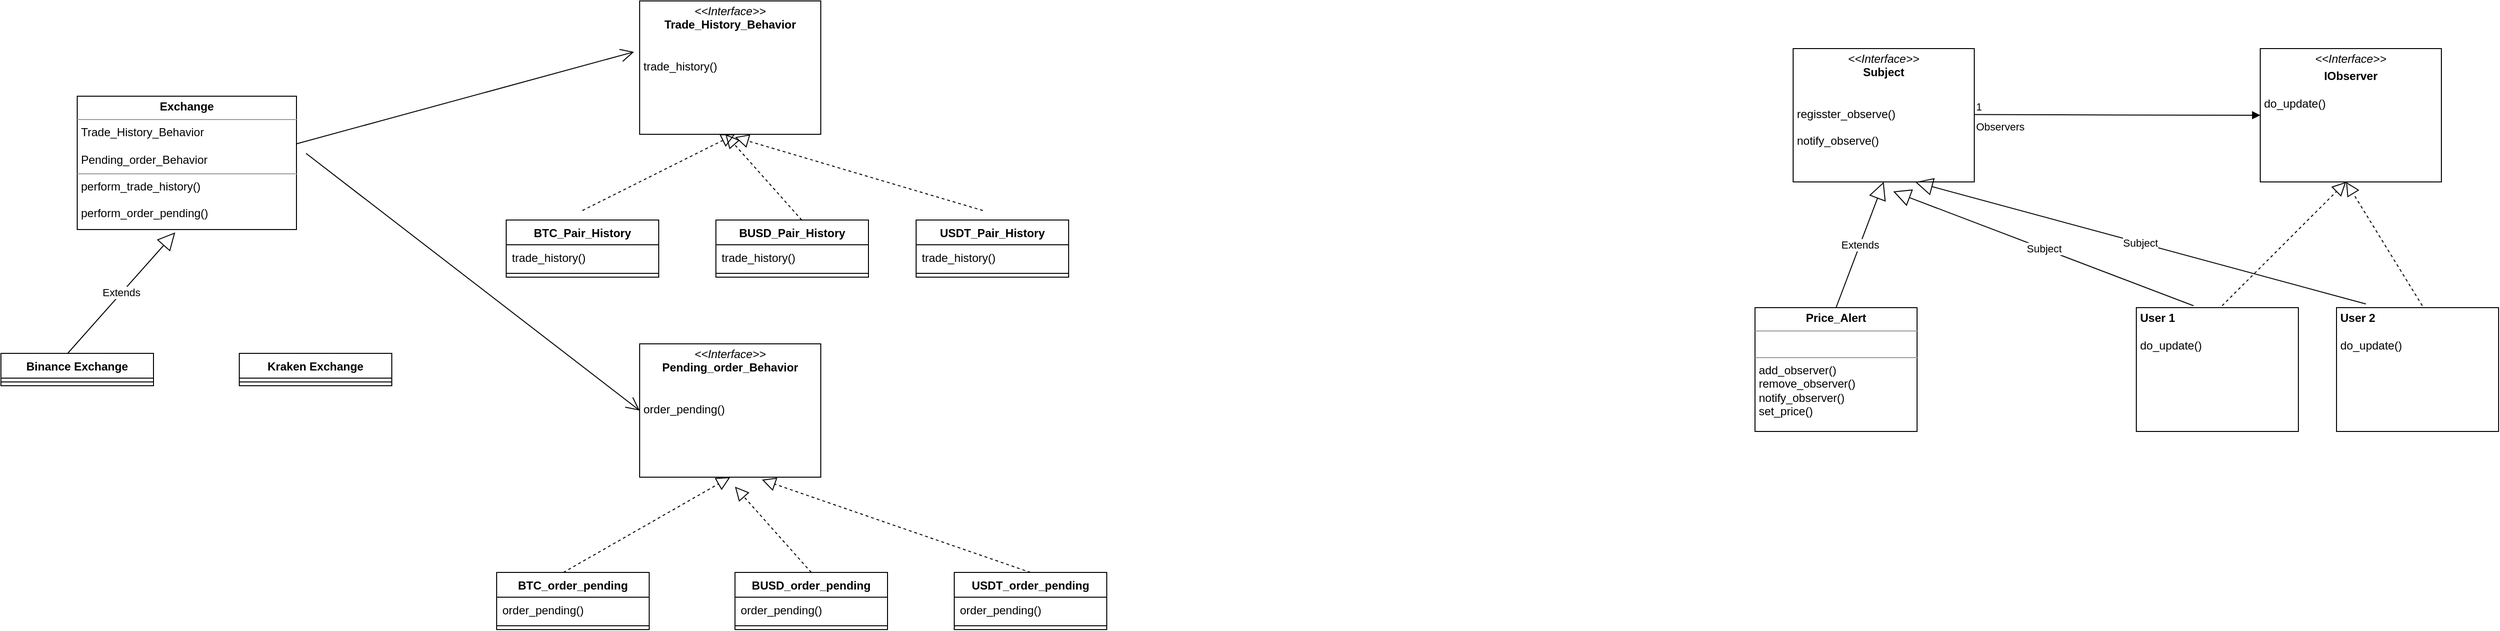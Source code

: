 <mxfile version="21.5.2" type="github">
  <diagram name="Page-1" id="w4T9-c-zakdsH0iH4GYn">
    <mxGraphModel dx="1615" dy="865" grid="1" gridSize="10" guides="1" tooltips="1" connect="1" arrows="1" fold="1" page="1" pageScale="1" pageWidth="3300" pageHeight="2339" math="0" shadow="0">
      <root>
        <mxCell id="0" />
        <mxCell id="1" parent="0" />
        <mxCell id="L4LY4rmguNBgHFEG2ncI-16" value="&lt;p style=&quot;margin:0px;margin-top:4px;text-align:center;&quot;&gt;&lt;b&gt;Exchange&lt;/b&gt;&lt;/p&gt;&lt;hr size=&quot;1&quot;&gt;&lt;p style=&quot;margin:0px;margin-left:4px;&quot;&gt;Trade_History_Behavior&lt;/p&gt;&lt;p style=&quot;margin:0px;margin-left:4px;&quot;&gt;&lt;br&gt;&lt;/p&gt;&lt;p style=&quot;margin:0px;margin-left:4px;&quot;&gt;Pending_order_Behavior&lt;/p&gt;&lt;hr size=&quot;1&quot;&gt;&lt;p style=&quot;margin:0px;margin-left:4px;&quot;&gt;perform_trade_history()&lt;/p&gt;&lt;p style=&quot;margin:0px;margin-left:4px;&quot;&gt;&lt;br&gt;&lt;/p&gt;&lt;p style=&quot;margin:0px;margin-left:4px;&quot;&gt;perform_order_pending()&lt;br&gt;&lt;/p&gt;" style="verticalAlign=top;align=left;overflow=fill;fontSize=12;fontFamily=Helvetica;html=1;whiteSpace=wrap;" vertex="1" parent="1">
          <mxGeometry x="100" y="200" width="230" height="140" as="geometry" />
        </mxCell>
        <mxCell id="L4LY4rmguNBgHFEG2ncI-18" value="&lt;p style=&quot;margin:0px;margin-top:4px;text-align:center;&quot;&gt;&lt;i&gt;&amp;lt;&amp;lt;Interface&amp;gt;&amp;gt;&lt;/i&gt;&lt;br&gt;&lt;b&gt;Trade_History_Behavior&lt;/b&gt;&lt;/p&gt;&lt;p style=&quot;margin:0px;margin-left:4px;&quot;&gt;&lt;br&gt;&lt;/p&gt;&lt;p style=&quot;margin:0px;margin-left:4px;&quot;&gt;&lt;br&gt;&lt;/p&gt;&lt;p style=&quot;margin:0px;margin-left:4px;&quot;&gt;trade_history()&lt;/p&gt;" style="verticalAlign=top;align=left;overflow=fill;fontSize=12;fontFamily=Helvetica;html=1;whiteSpace=wrap;" vertex="1" parent="1">
          <mxGeometry x="690" y="100" width="190" height="140" as="geometry" />
        </mxCell>
        <mxCell id="L4LY4rmguNBgHFEG2ncI-19" value="BTC_Pair_History" style="swimlane;fontStyle=1;align=center;verticalAlign=top;childLayout=stackLayout;horizontal=1;startSize=26;horizontalStack=0;resizeParent=1;resizeParentMax=0;resizeLast=0;collapsible=1;marginBottom=0;whiteSpace=wrap;html=1;" vertex="1" parent="1">
          <mxGeometry x="550" y="330" width="160" height="60" as="geometry" />
        </mxCell>
        <mxCell id="L4LY4rmguNBgHFEG2ncI-20" value="trade_history()" style="text;strokeColor=none;fillColor=none;align=left;verticalAlign=top;spacingLeft=4;spacingRight=4;overflow=hidden;rotatable=0;points=[[0,0.5],[1,0.5]];portConstraint=eastwest;whiteSpace=wrap;html=1;" vertex="1" parent="L4LY4rmguNBgHFEG2ncI-19">
          <mxGeometry y="26" width="160" height="26" as="geometry" />
        </mxCell>
        <mxCell id="L4LY4rmguNBgHFEG2ncI-21" value="" style="line;strokeWidth=1;fillColor=none;align=left;verticalAlign=middle;spacingTop=-1;spacingLeft=3;spacingRight=3;rotatable=0;labelPosition=right;points=[];portConstraint=eastwest;strokeColor=inherit;" vertex="1" parent="L4LY4rmguNBgHFEG2ncI-19">
          <mxGeometry y="52" width="160" height="8" as="geometry" />
        </mxCell>
        <mxCell id="L4LY4rmguNBgHFEG2ncI-23" value="BUSD_Pair_History" style="swimlane;fontStyle=1;align=center;verticalAlign=top;childLayout=stackLayout;horizontal=1;startSize=26;horizontalStack=0;resizeParent=1;resizeParentMax=0;resizeLast=0;collapsible=1;marginBottom=0;whiteSpace=wrap;html=1;" vertex="1" parent="1">
          <mxGeometry x="770" y="330" width="160" height="60" as="geometry" />
        </mxCell>
        <mxCell id="L4LY4rmguNBgHFEG2ncI-24" value="trade_history()" style="text;strokeColor=none;fillColor=none;align=left;verticalAlign=top;spacingLeft=4;spacingRight=4;overflow=hidden;rotatable=0;points=[[0,0.5],[1,0.5]];portConstraint=eastwest;whiteSpace=wrap;html=1;" vertex="1" parent="L4LY4rmguNBgHFEG2ncI-23">
          <mxGeometry y="26" width="160" height="26" as="geometry" />
        </mxCell>
        <mxCell id="L4LY4rmguNBgHFEG2ncI-25" value="" style="line;strokeWidth=1;fillColor=none;align=left;verticalAlign=middle;spacingTop=-1;spacingLeft=3;spacingRight=3;rotatable=0;labelPosition=right;points=[];portConstraint=eastwest;strokeColor=inherit;" vertex="1" parent="L4LY4rmguNBgHFEG2ncI-23">
          <mxGeometry y="52" width="160" height="8" as="geometry" />
        </mxCell>
        <mxCell id="L4LY4rmguNBgHFEG2ncI-27" value="USDT_Pair_History" style="swimlane;fontStyle=1;align=center;verticalAlign=top;childLayout=stackLayout;horizontal=1;startSize=26;horizontalStack=0;resizeParent=1;resizeParentMax=0;resizeLast=0;collapsible=1;marginBottom=0;whiteSpace=wrap;html=1;" vertex="1" parent="1">
          <mxGeometry x="980" y="330" width="160" height="60" as="geometry" />
        </mxCell>
        <mxCell id="L4LY4rmguNBgHFEG2ncI-28" value="trade_history()" style="text;strokeColor=none;fillColor=none;align=left;verticalAlign=top;spacingLeft=4;spacingRight=4;overflow=hidden;rotatable=0;points=[[0,0.5],[1,0.5]];portConstraint=eastwest;whiteSpace=wrap;html=1;" vertex="1" parent="L4LY4rmguNBgHFEG2ncI-27">
          <mxGeometry y="26" width="160" height="26" as="geometry" />
        </mxCell>
        <mxCell id="L4LY4rmguNBgHFEG2ncI-29" value="" style="line;strokeWidth=1;fillColor=none;align=left;verticalAlign=middle;spacingTop=-1;spacingLeft=3;spacingRight=3;rotatable=0;labelPosition=right;points=[];portConstraint=eastwest;strokeColor=inherit;" vertex="1" parent="L4LY4rmguNBgHFEG2ncI-27">
          <mxGeometry y="52" width="160" height="8" as="geometry" />
        </mxCell>
        <mxCell id="L4LY4rmguNBgHFEG2ncI-31" value="&lt;p style=&quot;margin:0px;margin-top:4px;text-align:center;&quot;&gt;&lt;i&gt;&amp;lt;&amp;lt;Interface&amp;gt;&amp;gt;&lt;/i&gt;&lt;br&gt;&lt;b&gt;Pending_order_Behavior&lt;/b&gt;&lt;/p&gt;&lt;p style=&quot;margin:0px;margin-left:4px;&quot;&gt;&lt;br&gt;&lt;/p&gt;&lt;p style=&quot;margin:0px;margin-left:4px;&quot;&gt;&lt;br&gt;&lt;/p&gt;&lt;p style=&quot;margin:0px;margin-left:4px;&quot;&gt;order_pending()&lt;/p&gt;" style="verticalAlign=top;align=left;overflow=fill;fontSize=12;fontFamily=Helvetica;html=1;whiteSpace=wrap;" vertex="1" parent="1">
          <mxGeometry x="690" y="460" width="190" height="140" as="geometry" />
        </mxCell>
        <mxCell id="L4LY4rmguNBgHFEG2ncI-35" value="BTC_order_pending" style="swimlane;fontStyle=1;align=center;verticalAlign=top;childLayout=stackLayout;horizontal=1;startSize=26;horizontalStack=0;resizeParent=1;resizeParentMax=0;resizeLast=0;collapsible=1;marginBottom=0;whiteSpace=wrap;html=1;" vertex="1" parent="1">
          <mxGeometry x="540" y="700" width="160" height="60" as="geometry" />
        </mxCell>
        <mxCell id="L4LY4rmguNBgHFEG2ncI-36" value="order_pending()" style="text;strokeColor=none;fillColor=none;align=left;verticalAlign=top;spacingLeft=4;spacingRight=4;overflow=hidden;rotatable=0;points=[[0,0.5],[1,0.5]];portConstraint=eastwest;whiteSpace=wrap;html=1;" vertex="1" parent="L4LY4rmguNBgHFEG2ncI-35">
          <mxGeometry y="26" width="160" height="26" as="geometry" />
        </mxCell>
        <mxCell id="L4LY4rmguNBgHFEG2ncI-37" value="" style="line;strokeWidth=1;fillColor=none;align=left;verticalAlign=middle;spacingTop=-1;spacingLeft=3;spacingRight=3;rotatable=0;labelPosition=right;points=[];portConstraint=eastwest;strokeColor=inherit;" vertex="1" parent="L4LY4rmguNBgHFEG2ncI-35">
          <mxGeometry y="52" width="160" height="8" as="geometry" />
        </mxCell>
        <mxCell id="L4LY4rmguNBgHFEG2ncI-38" value="BUSD_order_pending" style="swimlane;fontStyle=1;align=center;verticalAlign=top;childLayout=stackLayout;horizontal=1;startSize=26;horizontalStack=0;resizeParent=1;resizeParentMax=0;resizeLast=0;collapsible=1;marginBottom=0;whiteSpace=wrap;html=1;" vertex="1" parent="1">
          <mxGeometry x="790" y="700" width="160" height="60" as="geometry" />
        </mxCell>
        <mxCell id="L4LY4rmguNBgHFEG2ncI-39" value="order_pending()" style="text;strokeColor=none;fillColor=none;align=left;verticalAlign=top;spacingLeft=4;spacingRight=4;overflow=hidden;rotatable=0;points=[[0,0.5],[1,0.5]];portConstraint=eastwest;whiteSpace=wrap;html=1;" vertex="1" parent="L4LY4rmguNBgHFEG2ncI-38">
          <mxGeometry y="26" width="160" height="26" as="geometry" />
        </mxCell>
        <mxCell id="L4LY4rmguNBgHFEG2ncI-40" value="" style="line;strokeWidth=1;fillColor=none;align=left;verticalAlign=middle;spacingTop=-1;spacingLeft=3;spacingRight=3;rotatable=0;labelPosition=right;points=[];portConstraint=eastwest;strokeColor=inherit;" vertex="1" parent="L4LY4rmguNBgHFEG2ncI-38">
          <mxGeometry y="52" width="160" height="8" as="geometry" />
        </mxCell>
        <mxCell id="L4LY4rmguNBgHFEG2ncI-41" value="USDT_order_pending" style="swimlane;fontStyle=1;align=center;verticalAlign=top;childLayout=stackLayout;horizontal=1;startSize=26;horizontalStack=0;resizeParent=1;resizeParentMax=0;resizeLast=0;collapsible=1;marginBottom=0;whiteSpace=wrap;html=1;" vertex="1" parent="1">
          <mxGeometry x="1020" y="700" width="160" height="60" as="geometry" />
        </mxCell>
        <mxCell id="L4LY4rmguNBgHFEG2ncI-42" value="order_pending()" style="text;strokeColor=none;fillColor=none;align=left;verticalAlign=top;spacingLeft=4;spacingRight=4;overflow=hidden;rotatable=0;points=[[0,0.5],[1,0.5]];portConstraint=eastwest;whiteSpace=wrap;html=1;" vertex="1" parent="L4LY4rmguNBgHFEG2ncI-41">
          <mxGeometry y="26" width="160" height="26" as="geometry" />
        </mxCell>
        <mxCell id="L4LY4rmguNBgHFEG2ncI-43" value="" style="line;strokeWidth=1;fillColor=none;align=left;verticalAlign=middle;spacingTop=-1;spacingLeft=3;spacingRight=3;rotatable=0;labelPosition=right;points=[];portConstraint=eastwest;strokeColor=inherit;" vertex="1" parent="L4LY4rmguNBgHFEG2ncI-41">
          <mxGeometry y="52" width="160" height="8" as="geometry" />
        </mxCell>
        <mxCell id="L4LY4rmguNBgHFEG2ncI-44" value="" style="endArrow=block;dashed=1;endFill=0;endSize=12;html=1;rounded=0;entryX=0.5;entryY=1;entryDx=0;entryDy=0;" edge="1" parent="1" target="L4LY4rmguNBgHFEG2ncI-31">
          <mxGeometry width="160" relative="1" as="geometry">
            <mxPoint x="610" y="700" as="sourcePoint" />
            <mxPoint x="770" y="700" as="targetPoint" />
          </mxGeometry>
        </mxCell>
        <mxCell id="L4LY4rmguNBgHFEG2ncI-45" value="" style="endArrow=block;dashed=1;endFill=0;endSize=12;html=1;rounded=0;" edge="1" parent="1">
          <mxGeometry width="160" relative="1" as="geometry">
            <mxPoint x="870" y="700" as="sourcePoint" />
            <mxPoint x="790" y="610" as="targetPoint" />
          </mxGeometry>
        </mxCell>
        <mxCell id="L4LY4rmguNBgHFEG2ncI-46" value="" style="endArrow=block;dashed=1;endFill=0;endSize=12;html=1;rounded=0;entryX=0.675;entryY=1.019;entryDx=0;entryDy=0;entryPerimeter=0;" edge="1" parent="1" target="L4LY4rmguNBgHFEG2ncI-31">
          <mxGeometry width="160" relative="1" as="geometry">
            <mxPoint x="1100" y="700" as="sourcePoint" />
            <mxPoint x="1275" y="600" as="targetPoint" />
          </mxGeometry>
        </mxCell>
        <mxCell id="L4LY4rmguNBgHFEG2ncI-47" value="" style="endArrow=block;dashed=1;endFill=0;endSize=12;html=1;rounded=0;entryX=0.675;entryY=1.019;entryDx=0;entryDy=0;entryPerimeter=0;" edge="1" parent="1">
          <mxGeometry width="160" relative="1" as="geometry">
            <mxPoint x="1050" y="320" as="sourcePoint" />
            <mxPoint x="790" y="243" as="targetPoint" />
          </mxGeometry>
        </mxCell>
        <mxCell id="L4LY4rmguNBgHFEG2ncI-49" value="" style="endArrow=block;dashed=1;endFill=0;endSize=12;html=1;rounded=0;" edge="1" parent="1">
          <mxGeometry width="160" relative="1" as="geometry">
            <mxPoint x="860" y="330" as="sourcePoint" />
            <mxPoint x="780" y="240" as="targetPoint" />
          </mxGeometry>
        </mxCell>
        <mxCell id="L4LY4rmguNBgHFEG2ncI-50" value="" style="endArrow=block;dashed=1;endFill=0;endSize=12;html=1;rounded=0;entryX=0.5;entryY=1;entryDx=0;entryDy=0;" edge="1" parent="1">
          <mxGeometry width="160" relative="1" as="geometry">
            <mxPoint x="630" y="320" as="sourcePoint" />
            <mxPoint x="790" y="240" as="targetPoint" />
          </mxGeometry>
        </mxCell>
        <mxCell id="L4LY4rmguNBgHFEG2ncI-53" value="" style="endArrow=open;endFill=1;endSize=12;html=1;rounded=0;entryX=-0.031;entryY=0.382;entryDx=0;entryDy=0;entryPerimeter=0;" edge="1" parent="1" target="L4LY4rmguNBgHFEG2ncI-18">
          <mxGeometry width="160" relative="1" as="geometry">
            <mxPoint x="330" y="250" as="sourcePoint" />
            <mxPoint x="490" y="250" as="targetPoint" />
          </mxGeometry>
        </mxCell>
        <mxCell id="L4LY4rmguNBgHFEG2ncI-54" value="" style="endArrow=open;endFill=1;endSize=12;html=1;rounded=0;entryX=0;entryY=0.5;entryDx=0;entryDy=0;" edge="1" parent="1" target="L4LY4rmguNBgHFEG2ncI-31">
          <mxGeometry width="160" relative="1" as="geometry">
            <mxPoint x="340" y="260" as="sourcePoint" />
            <mxPoint x="694" y="163" as="targetPoint" />
          </mxGeometry>
        </mxCell>
        <mxCell id="L4LY4rmguNBgHFEG2ncI-55" value="Binance Exchange" style="swimlane;fontStyle=1;align=center;verticalAlign=top;childLayout=stackLayout;horizontal=1;startSize=26;horizontalStack=0;resizeParent=1;resizeParentMax=0;resizeLast=0;collapsible=1;marginBottom=0;whiteSpace=wrap;html=1;" vertex="1" parent="1">
          <mxGeometry x="20" y="470" width="160" height="34" as="geometry" />
        </mxCell>
        <mxCell id="L4LY4rmguNBgHFEG2ncI-57" value="" style="line;strokeWidth=1;fillColor=none;align=left;verticalAlign=middle;spacingTop=-1;spacingLeft=3;spacingRight=3;rotatable=0;labelPosition=right;points=[];portConstraint=eastwest;strokeColor=inherit;" vertex="1" parent="L4LY4rmguNBgHFEG2ncI-55">
          <mxGeometry y="26" width="160" height="8" as="geometry" />
        </mxCell>
        <mxCell id="L4LY4rmguNBgHFEG2ncI-59" value="Kraken Exchange" style="swimlane;fontStyle=1;align=center;verticalAlign=top;childLayout=stackLayout;horizontal=1;startSize=26;horizontalStack=0;resizeParent=1;resizeParentMax=0;resizeLast=0;collapsible=1;marginBottom=0;whiteSpace=wrap;html=1;" vertex="1" parent="1">
          <mxGeometry x="270" y="470" width="160" height="34" as="geometry" />
        </mxCell>
        <mxCell id="L4LY4rmguNBgHFEG2ncI-61" value="" style="line;strokeWidth=1;fillColor=none;align=left;verticalAlign=middle;spacingTop=-1;spacingLeft=3;spacingRight=3;rotatable=0;labelPosition=right;points=[];portConstraint=eastwest;strokeColor=inherit;" vertex="1" parent="L4LY4rmguNBgHFEG2ncI-59">
          <mxGeometry y="26" width="160" height="8" as="geometry" />
        </mxCell>
        <mxCell id="L4LY4rmguNBgHFEG2ncI-63" value="Extends" style="endArrow=block;endSize=16;endFill=0;html=1;rounded=0;entryX=0.447;entryY=1.021;entryDx=0;entryDy=0;entryPerimeter=0;" edge="1" parent="1" target="L4LY4rmguNBgHFEG2ncI-16">
          <mxGeometry width="160" relative="1" as="geometry">
            <mxPoint x="90" y="470" as="sourcePoint" />
            <mxPoint x="250" y="470" as="targetPoint" />
          </mxGeometry>
        </mxCell>
        <mxCell id="L4LY4rmguNBgHFEG2ncI-66" value="&lt;p style=&quot;margin:0px;margin-top:4px;text-align:center;&quot;&gt;&lt;i&gt;&amp;lt;&amp;lt;Interface&amp;gt;&amp;gt;&lt;/i&gt;&lt;br&gt;&lt;b&gt;Subject&lt;/b&gt;&lt;/p&gt;&lt;p style=&quot;margin:0px;margin-left:4px;&quot;&gt;&lt;br&gt;&lt;/p&gt;&lt;p style=&quot;margin:0px;margin-left:4px;&quot;&gt;&lt;br&gt;&lt;/p&gt;&lt;p style=&quot;margin:0px;margin-left:4px;&quot;&gt;regisster_observe()&lt;/p&gt;&lt;p style=&quot;margin:0px;margin-left:4px;&quot;&gt;&lt;br&gt;&lt;/p&gt;&lt;p style=&quot;margin:0px;margin-left:4px;&quot;&gt;notify_observe()&lt;br&gt;&lt;/p&gt;" style="verticalAlign=top;align=left;overflow=fill;fontSize=12;fontFamily=Helvetica;html=1;whiteSpace=wrap;" vertex="1" parent="1">
          <mxGeometry x="1900" y="150" width="190" height="140" as="geometry" />
        </mxCell>
        <mxCell id="L4LY4rmguNBgHFEG2ncI-67" value="&lt;p style=&quot;margin:0px;margin-top:4px;text-align:center;&quot;&gt;&lt;b&gt;Price_Alert&lt;/b&gt;&lt;/p&gt;&lt;hr size=&quot;1&quot;&gt;&lt;p style=&quot;margin:0px;margin-left:4px;&quot;&gt;&lt;br&gt;&lt;/p&gt;&lt;hr size=&quot;1&quot;&gt;&lt;p style=&quot;margin:0px;margin-left:4px;&quot;&gt;add_observer()&lt;/p&gt;&lt;p style=&quot;margin:0px;margin-left:4px;&quot;&gt;remove_observer()&lt;/p&gt;&lt;p style=&quot;margin:0px;margin-left:4px;&quot;&gt;notify_observer()&lt;/p&gt;&lt;p style=&quot;margin:0px;margin-left:4px;&quot;&gt;set_price()&lt;/p&gt;" style="verticalAlign=top;align=left;overflow=fill;fontSize=12;fontFamily=Helvetica;html=1;whiteSpace=wrap;" vertex="1" parent="1">
          <mxGeometry x="1860" y="422" width="170" height="130" as="geometry" />
        </mxCell>
        <mxCell id="L4LY4rmguNBgHFEG2ncI-64" value="Extends" style="endArrow=block;endSize=16;endFill=0;html=1;rounded=0;entryX=0.5;entryY=1;entryDx=0;entryDy=0;exitX=0.5;exitY=0;exitDx=0;exitDy=0;" edge="1" parent="1" source="L4LY4rmguNBgHFEG2ncI-67" target="L4LY4rmguNBgHFEG2ncI-66">
          <mxGeometry width="160" relative="1" as="geometry">
            <mxPoint x="1940" y="410" as="sourcePoint" />
            <mxPoint x="1690" y="300" as="targetPoint" />
          </mxGeometry>
        </mxCell>
        <mxCell id="L4LY4rmguNBgHFEG2ncI-69" value="&lt;p style=&quot;margin:0px;margin-top:4px;text-align:center;&quot;&gt;&lt;i&gt;&amp;lt;&amp;lt;Interface&amp;gt;&amp;gt;&lt;/i&gt;&lt;br&gt;&lt;/p&gt;&lt;p style=&quot;margin:0px;margin-top:4px;text-align:center;&quot;&gt;&lt;b&gt;IObserver&lt;/b&gt;&lt;/p&gt;&lt;p style=&quot;margin:0px;margin-left:4px;&quot;&gt;&lt;br&gt;&lt;/p&gt;&lt;p style=&quot;margin:0px;margin-left:4px;&quot;&gt;do_update()&lt;/p&gt;" style="verticalAlign=top;align=left;overflow=fill;fontSize=12;fontFamily=Helvetica;html=1;whiteSpace=wrap;" vertex="1" parent="1">
          <mxGeometry x="2390" y="150" width="190" height="140" as="geometry" />
        </mxCell>
        <mxCell id="L4LY4rmguNBgHFEG2ncI-70" value="Observers" style="endArrow=block;endFill=1;html=1;edgeStyle=orthogonalEdgeStyle;align=left;verticalAlign=top;rounded=0;entryX=0;entryY=0.5;entryDx=0;entryDy=0;" edge="1" parent="1" target="L4LY4rmguNBgHFEG2ncI-69">
          <mxGeometry x="-1" relative="1" as="geometry">
            <mxPoint x="2090" y="219.23" as="sourcePoint" />
            <mxPoint x="2250" y="219.23" as="targetPoint" />
          </mxGeometry>
        </mxCell>
        <mxCell id="L4LY4rmguNBgHFEG2ncI-71" value="1" style="edgeLabel;resizable=0;html=1;align=left;verticalAlign=bottom;" connectable="0" vertex="1" parent="L4LY4rmguNBgHFEG2ncI-70">
          <mxGeometry x="-1" relative="1" as="geometry" />
        </mxCell>
        <mxCell id="L4LY4rmguNBgHFEG2ncI-73" value="&lt;p style=&quot;margin:0px;margin-top:4px;text-align:center;&quot;&gt;&lt;/p&gt;&lt;p style=&quot;margin:0px;margin-left:4px;&quot;&gt;&lt;b&gt;User 1&lt;/b&gt;&lt;/p&gt;&lt;p style=&quot;margin:0px;margin-left:4px;&quot;&gt;&lt;/p&gt;&lt;p style=&quot;margin:0px;margin-left:4px;&quot;&gt;&lt;br&gt;&lt;/p&gt;&lt;p style=&quot;margin:0px;margin-left:4px;&quot;&gt;do_update()&lt;/p&gt;" style="verticalAlign=top;align=left;overflow=fill;fontSize=12;fontFamily=Helvetica;html=1;whiteSpace=wrap;" vertex="1" parent="1">
          <mxGeometry x="2260" y="422" width="170" height="130" as="geometry" />
        </mxCell>
        <mxCell id="L4LY4rmguNBgHFEG2ncI-76" value="&lt;p style=&quot;margin:0px;margin-top:4px;text-align:center;&quot;&gt;&lt;/p&gt;&lt;p style=&quot;margin:0px;margin-left:4px;&quot;&gt;&lt;b&gt;User 2&lt;/b&gt;&lt;/p&gt;&lt;p style=&quot;margin:0px;margin-left:4px;&quot;&gt;&lt;/p&gt;&lt;p style=&quot;margin:0px;margin-left:4px;&quot;&gt;&lt;br&gt;&lt;/p&gt;&lt;p style=&quot;margin:0px;margin-left:4px;&quot;&gt;do_update()&lt;/p&gt;" style="verticalAlign=top;align=left;overflow=fill;fontSize=12;fontFamily=Helvetica;html=1;whiteSpace=wrap;" vertex="1" parent="1">
          <mxGeometry x="2470" y="422" width="170" height="130" as="geometry" />
        </mxCell>
        <mxCell id="L4LY4rmguNBgHFEG2ncI-77" value="" style="endArrow=block;dashed=1;endFill=0;endSize=12;html=1;rounded=0;entryX=0.5;entryY=1;entryDx=0;entryDy=0;" edge="1" parent="1">
          <mxGeometry width="160" relative="1" as="geometry">
            <mxPoint x="2350" y="420" as="sourcePoint" />
            <mxPoint x="2480" y="290" as="targetPoint" />
          </mxGeometry>
        </mxCell>
        <mxCell id="L4LY4rmguNBgHFEG2ncI-78" value="" style="endArrow=block;dashed=1;endFill=0;endSize=12;html=1;rounded=0;" edge="1" parent="1">
          <mxGeometry width="160" relative="1" as="geometry">
            <mxPoint x="2560" y="420" as="sourcePoint" />
            <mxPoint x="2480" y="290" as="targetPoint" />
          </mxGeometry>
        </mxCell>
        <mxCell id="L4LY4rmguNBgHFEG2ncI-79" value="Subject" style="endArrow=block;endSize=16;endFill=0;html=1;rounded=0;entryX=0.5;entryY=1;entryDx=0;entryDy=0;" edge="1" parent="1">
          <mxGeometry width="160" relative="1" as="geometry">
            <mxPoint x="2320" y="420" as="sourcePoint" />
            <mxPoint x="2005" y="300" as="targetPoint" />
          </mxGeometry>
        </mxCell>
        <mxCell id="L4LY4rmguNBgHFEG2ncI-80" value="Subject" style="endArrow=block;endSize=16;endFill=0;html=1;rounded=0;entryX=0.674;entryY=1.001;entryDx=0;entryDy=0;exitX=0.181;exitY=-0.03;exitDx=0;exitDy=0;exitPerimeter=0;entryPerimeter=0;" edge="1" parent="1" source="L4LY4rmguNBgHFEG2ncI-76" target="L4LY4rmguNBgHFEG2ncI-66">
          <mxGeometry width="160" relative="1" as="geometry">
            <mxPoint x="1965" y="442" as="sourcePoint" />
            <mxPoint x="2015" y="310" as="targetPoint" />
          </mxGeometry>
        </mxCell>
      </root>
    </mxGraphModel>
  </diagram>
</mxfile>
